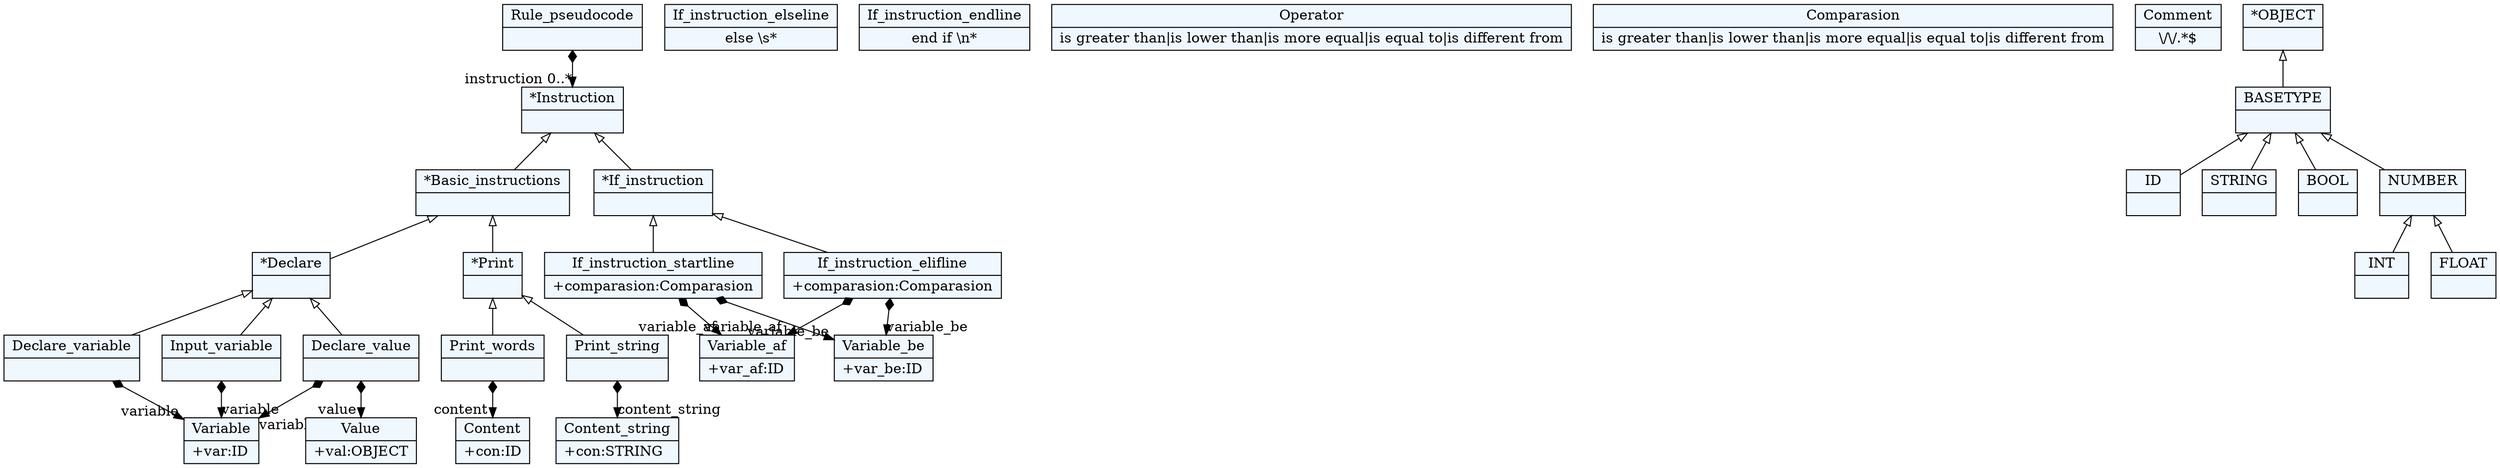 
    digraph xtext {
    fontname = "Bitstream Vera Sans"
    fontsize = 8
    node[
        shape=record,
        style=filled,
        fillcolor=aliceblue
    ]
    nodesep = 0.3
    edge[dir=black,arrowtail=empty]


2259501633128 -> 2259501645400[arrowtail=diamond, dir=both, headlabel="instruction 0..*"]
2259501633128[ label="{Rule_pseudocode|}"]

2259501645400[ label="{*Instruction|}"]
2259501645400 -> 2259501651064 [dir=back]
2259501645400 -> 2259501652952 [dir=back]

2259501651064[ label="{*Basic_instructions|}"]
2259501651064 -> 2259501553832 [dir=back]
2259501651064 -> 2259501564216 [dir=back]

2259501652952[ label="{*If_instruction|}"]
2259501652952 -> 2259501654840 [dir=back]
2259501652952 -> 2259501656728 [dir=back]

2259501654840 -> 2259501568936[arrowtail=diamond, dir=both, headlabel="variable_be "]
2259501654840 -> 2259501571768[arrowtail=diamond, dir=both, headlabel="variable_af "]
2259501654840[ label="{If_instruction_startline|+comparasion:Comparasion\l}"]

2259501656728 -> 2259501568936[arrowtail=diamond, dir=both, headlabel="variable_be "]
2259501656728 -> 2259501571768[arrowtail=diamond, dir=both, headlabel="variable_af "]
2259501656728[ label="{If_instruction_elifline|+comparasion:Comparasion\l}"]

2259501555720[ label="{If_instruction_elseline|else \\s*}"]

2259501546280[ label="{If_instruction_endline|end if \\n*}"]

2259501553832[ label="{*Declare|}"]
2259501553832 -> 2259501538728 [dir=back]
2259501553832 -> 2259501562328 [dir=back]
2259501553832 -> 2259501534008 [dir=back]

2259501538728 -> 2259501545336[arrowtail=diamond, dir=both, headlabel="variable "]
2259501538728[ label="{Declare_variable|}"]

2259501562328 -> 2259501545336[arrowtail=diamond, dir=both, headlabel="variable "]
2259501562328[ label="{Input_variable|}"]

2259501534008 -> 2259501545336[arrowtail=diamond, dir=both, headlabel="variable "]
2259501534008 -> 2259501540616[arrowtail=diamond, dir=both, headlabel="value "]
2259501534008[ label="{Declare_value|}"]

2259501545336[ label="{Variable|+var:ID\l}"]

2259501540616[ label="{Value|+val:OBJECT\l}"]

2259501564216[ label="{*Print|}"]
2259501564216 -> 2259501551944 [dir=back]
2259501564216 -> 2259501554776 [dir=back]

2259501551944 -> 2259501558552[arrowtail=diamond, dir=both, headlabel="content_string "]
2259501551944[ label="{Print_string|}"]

2259501554776 -> 2259501534952[arrowtail=diamond, dir=both, headlabel="content "]
2259501554776[ label="{Print_words|}"]

2259501558552[ label="{Content_string|+con:STRING\l}"]

2259501534952[ label="{Content|+con:ID\l}"]

2259501567048[ label="{Operator|is greater than\|is lower than\|is more equal\|is equal to\|is different from}"]

2259501572712[ label="{Comparasion|is greater than\|is lower than\|is more equal\|is equal to\|is different from}"]

2259501568936[ label="{Variable_be|+var_be:ID\l}"]

2259501571768[ label="{Variable_af|+var_af:ID\l}"]

2259501573656[ label="{Comment|\\/\\/.*$}"]

2259501650120[ label="{ID|}"]

2259501652008[ label="{STRING|}"]

2259501634072[ label="{BOOL|}"]

2259501627464[ label="{INT|}"]

2259501629352[ label="{FLOAT|}"]

2259501640680[ label="{NUMBER|}"]
2259501640680 -> 2259501629352 [dir=back]
2259501640680 -> 2259501627464 [dir=back]

2259501635960[ label="{BASETYPE|}"]
2259501635960 -> 2259501640680 [dir=back]
2259501635960 -> 2259501634072 [dir=back]
2259501635960 -> 2259501650120 [dir=back]
2259501635960 -> 2259501652008 [dir=back]

2259501635016[ label="{*OBJECT|}"]
2259501635016 -> 2259501635960 [dir=back]


}
